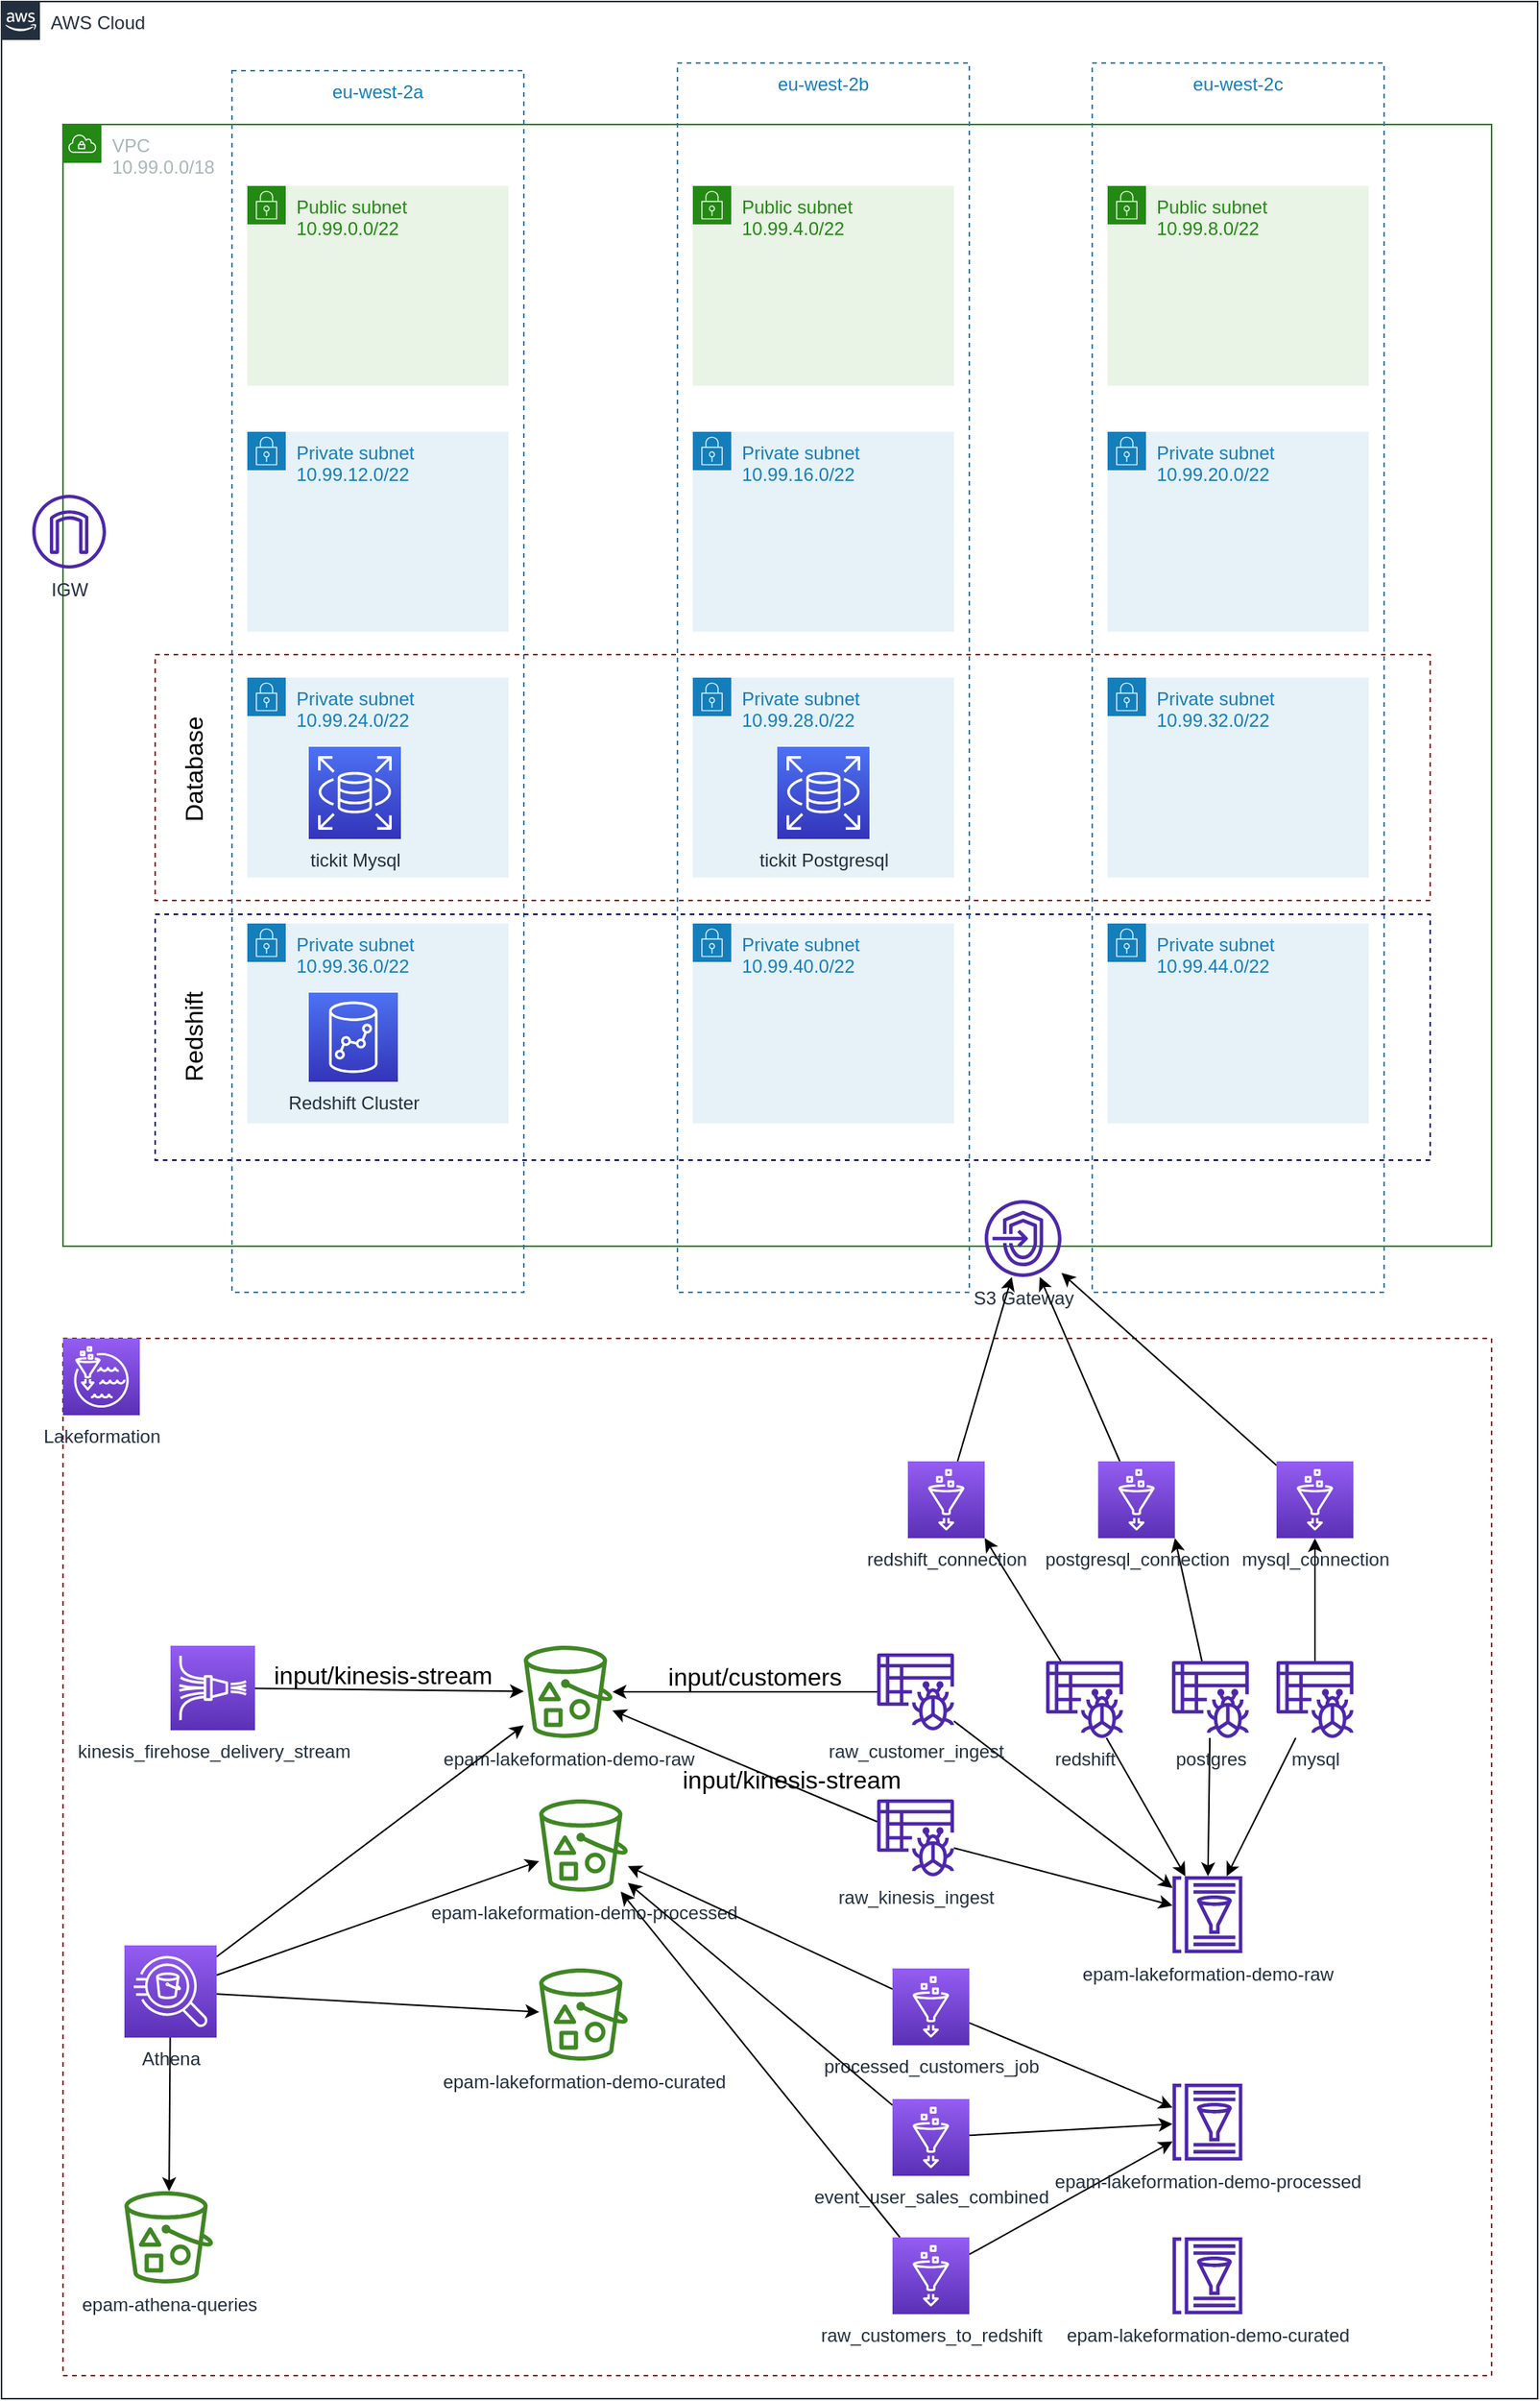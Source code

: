 <mxfile>
    <diagram id="aPz9IpX40n4RlCu3A1Og" name="Page-1">
        <mxGraphModel dx="1425" dy="868" grid="1" gridSize="10" guides="1" tooltips="1" connect="1" arrows="1" fold="1" page="1" pageScale="1" pageWidth="827" pageHeight="1169" background="#ffffff" math="0" shadow="0">
            <root>
                <mxCell id="0"/>
                <mxCell id="1" parent="0"/>
                <mxCell id="2" value="AWS Cloud" style="points=[[0,0],[0.25,0],[0.5,0],[0.75,0],[1,0],[1,0.25],[1,0.5],[1,0.75],[1,1],[0.75,1],[0.5,1],[0.25,1],[0,1],[0,0.75],[0,0.5],[0,0.25]];outlineConnect=0;gradientColor=none;html=1;whiteSpace=wrap;fontSize=12;fontStyle=0;container=1;pointerEvents=0;collapsible=0;recursiveResize=0;shape=mxgraph.aws4.group;grIcon=mxgraph.aws4.group_aws_cloud_alt;strokeColor=#232F3E;fillColor=none;verticalAlign=top;align=left;spacingLeft=30;fontColor=#232F3E;dashed=0;" vertex="1" parent="1">
                    <mxGeometry x="80" y="40" width="1000" height="1560" as="geometry"/>
                </mxCell>
                <mxCell id="83" value="" style="fillColor=none;strokeColor=#990000;dashed=1;verticalAlign=top;fontStyle=0;fontColor=#147EBA;strokeWidth=1;" vertex="1" parent="2">
                    <mxGeometry x="40" y="870" width="930" height="675" as="geometry"/>
                </mxCell>
                <mxCell id="4" value="VPC&lt;br&gt;10.99.0.0/18" style="points=[[0,0],[0.25,0],[0.5,0],[0.75,0],[1,0],[1,0.25],[1,0.5],[1,0.75],[1,1],[0.75,1],[0.5,1],[0.25,1],[0,1],[0,0.75],[0,0.5],[0,0.25]];outlineConnect=0;gradientColor=none;html=1;whiteSpace=wrap;fontSize=12;fontStyle=0;container=1;pointerEvents=0;collapsible=0;recursiveResize=0;shape=mxgraph.aws4.group;grIcon=mxgraph.aws4.group_vpc;strokeColor=#248814;fillColor=none;verticalAlign=top;align=left;spacingLeft=30;fontColor=#AAB7B8;dashed=0;" vertex="1" parent="2">
                    <mxGeometry x="40" y="80" width="930" height="730" as="geometry"/>
                </mxCell>
                <mxCell id="3" value="eu-west-2a" style="fillColor=none;strokeColor=#147EBA;dashed=1;verticalAlign=top;fontStyle=0;fontColor=#147EBA;" vertex="1" parent="4">
                    <mxGeometry x="110" y="-35" width="190" height="795" as="geometry"/>
                </mxCell>
                <mxCell id="6" value="eu-west-2c" style="fillColor=none;strokeColor=#147EBA;dashed=1;verticalAlign=top;fontStyle=0;fontColor=#147EBA;" vertex="1" parent="4">
                    <mxGeometry x="670" y="-40" width="190" height="800" as="geometry"/>
                </mxCell>
                <mxCell id="7" value="Public subnet&lt;br&gt;10.99.0.0/22" style="points=[[0,0],[0.25,0],[0.5,0],[0.75,0],[1,0],[1,0.25],[1,0.5],[1,0.75],[1,1],[0.75,1],[0.5,1],[0.25,1],[0,1],[0,0.75],[0,0.5],[0,0.25]];outlineConnect=0;gradientColor=none;html=1;whiteSpace=wrap;fontSize=12;fontStyle=0;container=1;pointerEvents=0;collapsible=0;recursiveResize=0;shape=mxgraph.aws4.group;grIcon=mxgraph.aws4.group_security_group;grStroke=0;strokeColor=#248814;fillColor=#E9F3E6;verticalAlign=top;align=left;spacingLeft=30;fontColor=#248814;dashed=0;" vertex="1" parent="4">
                    <mxGeometry x="120" y="40" width="170" height="130" as="geometry"/>
                </mxCell>
                <mxCell id="9" value="Public subnet&lt;br&gt;10.99.8.0/22" style="points=[[0,0],[0.25,0],[0.5,0],[0.75,0],[1,0],[1,0.25],[1,0.5],[1,0.75],[1,1],[0.75,1],[0.5,1],[0.25,1],[0,1],[0,0.75],[0,0.5],[0,0.25]];outlineConnect=0;gradientColor=none;html=1;whiteSpace=wrap;fontSize=12;fontStyle=0;container=1;pointerEvents=0;collapsible=0;recursiveResize=0;shape=mxgraph.aws4.group;grIcon=mxgraph.aws4.group_security_group;grStroke=0;strokeColor=#248814;fillColor=#E9F3E6;verticalAlign=top;align=left;spacingLeft=30;fontColor=#248814;dashed=0;" vertex="1" parent="4">
                    <mxGeometry x="680" y="40" width="170" height="130" as="geometry"/>
                </mxCell>
                <mxCell id="10" value="Private subnet&lt;br&gt;10.99.12.0/22" style="points=[[0,0],[0.25,0],[0.5,0],[0.75,0],[1,0],[1,0.25],[1,0.5],[1,0.75],[1,1],[0.75,1],[0.5,1],[0.25,1],[0,1],[0,0.75],[0,0.5],[0,0.25]];outlineConnect=0;gradientColor=none;html=1;whiteSpace=wrap;fontSize=12;fontStyle=0;container=1;pointerEvents=0;collapsible=0;recursiveResize=0;shape=mxgraph.aws4.group;grIcon=mxgraph.aws4.group_security_group;grStroke=0;strokeColor=#147EBA;fillColor=#E6F2F8;verticalAlign=top;align=left;spacingLeft=30;fontColor=#147EBA;dashed=0;" vertex="1" parent="4">
                    <mxGeometry x="120" y="200" width="170" height="130" as="geometry"/>
                </mxCell>
                <mxCell id="13" value="Private subnet&lt;br&gt;10.99.24.0/22" style="points=[[0,0],[0.25,0],[0.5,0],[0.75,0],[1,0],[1,0.25],[1,0.5],[1,0.75],[1,1],[0.75,1],[0.5,1],[0.25,1],[0,1],[0,0.75],[0,0.5],[0,0.25]];outlineConnect=0;gradientColor=none;html=1;whiteSpace=wrap;fontSize=12;fontStyle=0;container=1;pointerEvents=0;collapsible=0;recursiveResize=0;shape=mxgraph.aws4.group;grIcon=mxgraph.aws4.group_security_group;grStroke=0;strokeColor=#147EBA;fillColor=#E6F2F8;verticalAlign=top;align=left;spacingLeft=30;fontColor=#147EBA;dashed=0;" vertex="1" parent="4">
                    <mxGeometry x="120" y="360" width="170" height="130" as="geometry"/>
                </mxCell>
                <mxCell id="14" value="Private subnet&lt;br&gt;10.99.36.0/22" style="points=[[0,0],[0.25,0],[0.5,0],[0.75,0],[1,0],[1,0.25],[1,0.5],[1,0.75],[1,1],[0.75,1],[0.5,1],[0.25,1],[0,1],[0,0.75],[0,0.5],[0,0.25]];outlineConnect=0;gradientColor=none;html=1;whiteSpace=wrap;fontSize=12;fontStyle=0;container=1;pointerEvents=0;collapsible=0;recursiveResize=0;shape=mxgraph.aws4.group;grIcon=mxgraph.aws4.group_security_group;grStroke=0;strokeColor=#147EBA;fillColor=#E6F2F8;verticalAlign=top;align=left;spacingLeft=30;fontColor=#147EBA;dashed=0;" vertex="1" parent="4">
                    <mxGeometry x="120" y="520" width="170" height="130" as="geometry"/>
                </mxCell>
                <mxCell id="18" value="Private subnet&lt;br&gt;10.99.20.0/22" style="points=[[0,0],[0.25,0],[0.5,0],[0.75,0],[1,0],[1,0.25],[1,0.5],[1,0.75],[1,1],[0.75,1],[0.5,1],[0.25,1],[0,1],[0,0.75],[0,0.5],[0,0.25]];outlineConnect=0;gradientColor=none;html=1;whiteSpace=wrap;fontSize=12;fontStyle=0;container=1;pointerEvents=0;collapsible=0;recursiveResize=0;shape=mxgraph.aws4.group;grIcon=mxgraph.aws4.group_security_group;grStroke=0;strokeColor=#147EBA;fillColor=#E6F2F8;verticalAlign=top;align=left;spacingLeft=30;fontColor=#147EBA;dashed=0;" vertex="1" parent="4">
                    <mxGeometry x="680" y="200" width="170" height="130" as="geometry"/>
                </mxCell>
                <mxCell id="19" value="Private subnet&lt;br&gt;10.99.32.0/22" style="points=[[0,0],[0.25,0],[0.5,0],[0.75,0],[1,0],[1,0.25],[1,0.5],[1,0.75],[1,1],[0.75,1],[0.5,1],[0.25,1],[0,1],[0,0.75],[0,0.5],[0,0.25]];outlineConnect=0;gradientColor=none;html=1;whiteSpace=wrap;fontSize=12;fontStyle=0;container=1;pointerEvents=0;collapsible=0;recursiveResize=0;shape=mxgraph.aws4.group;grIcon=mxgraph.aws4.group_security_group;grStroke=0;strokeColor=#147EBA;fillColor=#E6F2F8;verticalAlign=top;align=left;spacingLeft=30;fontColor=#147EBA;dashed=0;" vertex="1" parent="4">
                    <mxGeometry x="680" y="360" width="170" height="130" as="geometry"/>
                </mxCell>
                <mxCell id="20" value="Private subnet&lt;br&gt;10.99.44.0/22" style="points=[[0,0],[0.25,0],[0.5,0],[0.75,0],[1,0],[1,0.25],[1,0.5],[1,0.75],[1,1],[0.75,1],[0.5,1],[0.25,1],[0,1],[0,0.75],[0,0.5],[0,0.25]];outlineConnect=0;gradientColor=none;html=1;whiteSpace=wrap;fontSize=12;fontStyle=0;container=1;pointerEvents=0;collapsible=0;recursiveResize=0;shape=mxgraph.aws4.group;grIcon=mxgraph.aws4.group_security_group;grStroke=0;strokeColor=#147EBA;fillColor=#E6F2F8;verticalAlign=top;align=left;spacingLeft=30;fontColor=#147EBA;dashed=0;" vertex="1" parent="4">
                    <mxGeometry x="680" y="520" width="170" height="130" as="geometry"/>
                </mxCell>
                <mxCell id="21" value="IGW" style="sketch=0;outlineConnect=0;fontColor=#232F3E;gradientColor=none;fillColor=#4D27AA;strokeColor=none;dashed=0;verticalLabelPosition=bottom;verticalAlign=top;align=center;html=1;fontSize=12;fontStyle=0;aspect=fixed;pointerEvents=1;shape=mxgraph.aws4.internet_gateway;" vertex="1" parent="4">
                    <mxGeometry x="-20" y="241" width="48" height="48" as="geometry"/>
                </mxCell>
                <mxCell id="22" value="" style="fillColor=none;strokeColor=#990000;dashed=1;verticalAlign=top;fontStyle=0;fontColor=#147EBA;strokeWidth=1;" vertex="1" parent="4">
                    <mxGeometry x="60" y="345" width="830" height="160" as="geometry"/>
                </mxCell>
                <mxCell id="23" value="" style="fillColor=none;strokeColor=#000066;dashed=1;verticalAlign=top;fontStyle=0;fontColor=#147EBA;strokeWidth=1;" vertex="1" parent="4">
                    <mxGeometry x="60" y="514" width="830" height="160" as="geometry"/>
                </mxCell>
                <mxCell id="24" value="Database" style="text;html=1;align=center;verticalAlign=middle;resizable=0;points=[];autosize=1;strokeColor=none;fillColor=none;fontColor=#000000;fontStyle=0;rotation=-90;fontSize=16;" vertex="1" parent="4">
                    <mxGeometry x="45" y="410" width="80" height="20" as="geometry"/>
                </mxCell>
                <mxCell id="25" value="Redshift" style="text;html=1;align=center;verticalAlign=middle;resizable=0;points=[];autosize=1;strokeColor=none;fillColor=none;fontColor=#000000;fontStyle=0;rotation=-90;fontSize=16;" vertex="1" parent="4">
                    <mxGeometry x="50" y="584" width="70" height="20" as="geometry"/>
                </mxCell>
                <mxCell id="30" value="tickit Mysql" style="sketch=0;points=[[0,0,0],[0.25,0,0],[0.5,0,0],[0.75,0,0],[1,0,0],[0,1,0],[0.25,1,0],[0.5,1,0],[0.75,1,0],[1,1,0],[0,0.25,0],[0,0.5,0],[0,0.75,0],[1,0.25,0],[1,0.5,0],[1,0.75,0]];outlineConnect=0;fontColor=#232F3E;gradientColor=#4D72F3;gradientDirection=north;fillColor=#3334B9;strokeColor=#ffffff;dashed=0;verticalLabelPosition=bottom;verticalAlign=top;align=center;html=1;fontSize=12;fontStyle=0;aspect=fixed;shape=mxgraph.aws4.resourceIcon;resIcon=mxgraph.aws4.rds;" vertex="1" parent="4">
                    <mxGeometry x="160" y="405" width="60" height="60" as="geometry"/>
                </mxCell>
                <mxCell id="32" value="Redshift Cluster" style="sketch=0;points=[[0,0,0],[0.25,0,0],[0.5,0,0],[0.75,0,0],[1,0,0],[0,1,0],[0.25,1,0],[0.5,1,0],[0.75,1,0],[1,1,0],[0,0.25,0],[0,0.5,0],[0,0.75,0],[1,0.25,0],[1,0.5,0],[1,0.75,0]];outlineConnect=0;fontColor=#232F3E;gradientColor=#4D72F3;gradientDirection=north;fillColor=#3334B9;strokeColor=#ffffff;dashed=0;verticalLabelPosition=bottom;verticalAlign=top;align=center;html=1;fontSize=12;fontStyle=0;aspect=fixed;shape=mxgraph.aws4.resourceIcon;resIcon=mxgraph.aws4.redshift;" vertex="1" parent="4">
                    <mxGeometry x="160" y="565" width="58" height="58" as="geometry"/>
                </mxCell>
                <mxCell id="5" value="eu-west-2b" style="fillColor=none;strokeColor=#147EBA;dashed=1;verticalAlign=top;fontStyle=0;fontColor=#147EBA;" vertex="1" parent="2">
                    <mxGeometry x="440" y="40" width="190" height="800" as="geometry"/>
                </mxCell>
                <mxCell id="8" value="Public subnet&lt;br&gt;10.99.4.0/22" style="points=[[0,0],[0.25,0],[0.5,0],[0.75,0],[1,0],[1,0.25],[1,0.5],[1,0.75],[1,1],[0.75,1],[0.5,1],[0.25,1],[0,1],[0,0.75],[0,0.5],[0,0.25]];outlineConnect=0;gradientColor=none;html=1;whiteSpace=wrap;fontSize=12;fontStyle=0;container=1;pointerEvents=0;collapsible=0;recursiveResize=0;shape=mxgraph.aws4.group;grIcon=mxgraph.aws4.group_security_group;grStroke=0;strokeColor=#248814;fillColor=#E9F3E6;verticalAlign=top;align=left;spacingLeft=30;fontColor=#248814;dashed=0;" vertex="1" parent="2">
                    <mxGeometry x="450" y="120" width="170" height="130" as="geometry"/>
                </mxCell>
                <mxCell id="15" value="Private subnet&lt;br&gt;10.99.16.0/22" style="points=[[0,0],[0.25,0],[0.5,0],[0.75,0],[1,0],[1,0.25],[1,0.5],[1,0.75],[1,1],[0.75,1],[0.5,1],[0.25,1],[0,1],[0,0.75],[0,0.5],[0,0.25]];outlineConnect=0;gradientColor=none;html=1;whiteSpace=wrap;fontSize=12;fontStyle=0;container=1;pointerEvents=0;collapsible=0;recursiveResize=0;shape=mxgraph.aws4.group;grIcon=mxgraph.aws4.group_security_group;grStroke=0;strokeColor=#147EBA;fillColor=#E6F2F8;verticalAlign=top;align=left;spacingLeft=30;fontColor=#147EBA;dashed=0;" vertex="1" parent="2">
                    <mxGeometry x="450" y="280" width="170" height="130" as="geometry"/>
                </mxCell>
                <mxCell id="16" value="Private subnet&lt;br&gt;10.99.28.0/22" style="points=[[0,0],[0.25,0],[0.5,0],[0.75,0],[1,0],[1,0.25],[1,0.5],[1,0.75],[1,1],[0.75,1],[0.5,1],[0.25,1],[0,1],[0,0.75],[0,0.5],[0,0.25]];outlineConnect=0;gradientColor=none;html=1;whiteSpace=wrap;fontSize=12;fontStyle=0;container=1;pointerEvents=0;collapsible=0;recursiveResize=0;shape=mxgraph.aws4.group;grIcon=mxgraph.aws4.group_security_group;grStroke=0;strokeColor=#147EBA;fillColor=#E6F2F8;verticalAlign=top;align=left;spacingLeft=30;fontColor=#147EBA;dashed=0;" vertex="1" parent="2">
                    <mxGeometry x="450" y="440" width="170" height="130" as="geometry"/>
                </mxCell>
                <mxCell id="31" value="tickit Postgresql" style="sketch=0;points=[[0,0,0],[0.25,0,0],[0.5,0,0],[0.75,0,0],[1,0,0],[0,1,0],[0.25,1,0],[0.5,1,0],[0.75,1,0],[1,1,0],[0,0.25,0],[0,0.5,0],[0,0.75,0],[1,0.25,0],[1,0.5,0],[1,0.75,0]];outlineConnect=0;fontColor=#232F3E;gradientColor=#4D72F3;gradientDirection=north;fillColor=#3334B9;strokeColor=#ffffff;dashed=0;verticalLabelPosition=bottom;verticalAlign=top;align=center;html=1;fontSize=12;fontStyle=0;aspect=fixed;shape=mxgraph.aws4.resourceIcon;resIcon=mxgraph.aws4.rds;" vertex="1" parent="16">
                    <mxGeometry x="55" y="45" width="60" height="60" as="geometry"/>
                </mxCell>
                <mxCell id="17" value="Private subnet&lt;br&gt;10.99.40.0/22" style="points=[[0,0],[0.25,0],[0.5,0],[0.75,0],[1,0],[1,0.25],[1,0.5],[1,0.75],[1,1],[0.75,1],[0.5,1],[0.25,1],[0,1],[0,0.75],[0,0.5],[0,0.25]];outlineConnect=0;gradientColor=none;html=1;whiteSpace=wrap;fontSize=12;fontStyle=0;container=1;pointerEvents=0;collapsible=0;recursiveResize=0;shape=mxgraph.aws4.group;grIcon=mxgraph.aws4.group_security_group;grStroke=0;strokeColor=#147EBA;fillColor=#E6F2F8;verticalAlign=top;align=left;spacingLeft=30;fontColor=#147EBA;dashed=0;" vertex="1" parent="2">
                    <mxGeometry x="450" y="600" width="170" height="130" as="geometry"/>
                </mxCell>
                <mxCell id="26" value="epam-lakeformation-demo-raw" style="sketch=0;outlineConnect=0;fontColor=#232F3E;gradientColor=none;fillColor=#3F8624;strokeColor=none;dashed=0;verticalLabelPosition=bottom;verticalAlign=top;align=center;html=1;fontSize=12;fontStyle=0;aspect=fixed;pointerEvents=1;shape=mxgraph.aws4.bucket_with_objects;" vertex="1" parent="2">
                    <mxGeometry x="340" y="1070" width="57.69" height="60" as="geometry"/>
                </mxCell>
                <mxCell id="27" value="epam-lakeformation-demo-processed" style="sketch=0;outlineConnect=0;fontColor=#232F3E;gradientColor=none;fillColor=#3F8624;strokeColor=none;dashed=0;verticalLabelPosition=bottom;verticalAlign=top;align=center;html=1;fontSize=12;fontStyle=0;aspect=fixed;pointerEvents=1;shape=mxgraph.aws4.bucket_with_objects;" vertex="1" parent="2">
                    <mxGeometry x="350" y="1170" width="57.69" height="60" as="geometry"/>
                </mxCell>
                <mxCell id="28" value="epam-lakeformation-demo-curated" style="sketch=0;outlineConnect=0;fontColor=#232F3E;gradientColor=none;fillColor=#3F8624;strokeColor=none;dashed=0;verticalLabelPosition=bottom;verticalAlign=top;align=center;html=1;fontSize=12;fontStyle=0;aspect=fixed;pointerEvents=1;shape=mxgraph.aws4.bucket_with_objects;" vertex="1" parent="2">
                    <mxGeometry x="350" y="1280" width="57.69" height="60" as="geometry"/>
                </mxCell>
                <mxCell id="29" value="epam-athena-queries" style="sketch=0;outlineConnect=0;fontColor=#232F3E;gradientColor=none;fillColor=#3F8624;strokeColor=none;dashed=0;verticalLabelPosition=bottom;verticalAlign=top;align=center;html=1;fontSize=12;fontStyle=0;aspect=fixed;pointerEvents=1;shape=mxgraph.aws4.bucket_with_objects;" vertex="1" parent="2">
                    <mxGeometry x="80" y="1425" width="57.69" height="60" as="geometry"/>
                </mxCell>
                <mxCell id="34" style="edgeStyle=none;html=1;fontSize=16;fontColor=#000000;strokeColor=#000000;" edge="1" parent="2" source="33" target="26">
                    <mxGeometry relative="1" as="geometry"/>
                </mxCell>
                <mxCell id="35" value="input/kinesis-stream" style="edgeLabel;html=1;align=center;verticalAlign=middle;resizable=0;points=[];fontSize=16;fontColor=#000000;labelBackgroundColor=none;" vertex="1" connectable="0" parent="34">
                    <mxGeometry x="-0.022" y="1" relative="1" as="geometry">
                        <mxPoint x="-3" y="-9" as="offset"/>
                    </mxGeometry>
                </mxCell>
                <mxCell id="33" value="kinesis_firehose_delivery_stream" style="sketch=0;points=[[0,0,0],[0.25,0,0],[0.5,0,0],[0.75,0,0],[1,0,0],[0,1,0],[0.25,1,0],[0.5,1,0],[0.75,1,0],[1,1,0],[0,0.25,0],[0,0.5,0],[0,0.75,0],[1,0.25,0],[1,0.5,0],[1,0.75,0]];outlineConnect=0;fontColor=#232F3E;gradientColor=#945DF2;gradientDirection=north;fillColor=#5A30B5;strokeColor=#ffffff;dashed=0;verticalLabelPosition=bottom;verticalAlign=top;align=center;html=1;fontSize=12;fontStyle=0;aspect=fixed;shape=mxgraph.aws4.resourceIcon;resIcon=mxgraph.aws4.kinesis_data_firehose;" vertex="1" parent="2">
                    <mxGeometry x="110" y="1070" width="55" height="55" as="geometry"/>
                </mxCell>
                <mxCell id="39" style="edgeStyle=none;html=1;fontSize=16;fontColor=#000000;strokeColor=#000000;" edge="1" parent="2" source="36" target="26">
                    <mxGeometry relative="1" as="geometry"/>
                </mxCell>
                <mxCell id="45" value="input/customers" style="edgeLabel;html=1;align=center;verticalAlign=middle;resizable=0;points=[];fontSize=16;fontColor=#000000;labelBackgroundColor=none;" vertex="1" connectable="0" parent="39">
                    <mxGeometry x="-0.406" y="-1" relative="1" as="geometry">
                        <mxPoint x="-29" y="-9" as="offset"/>
                    </mxGeometry>
                </mxCell>
                <mxCell id="42" style="edgeStyle=none;html=1;fontSize=16;fontColor=#000000;strokeColor=#000000;" edge="1" parent="2" source="36" target="38">
                    <mxGeometry relative="1" as="geometry"/>
                </mxCell>
                <mxCell id="36" value="raw_customer_ingest" style="sketch=0;outlineConnect=0;fontColor=#232F3E;gradientColor=none;fillColor=#4D27AA;strokeColor=none;dashed=0;verticalLabelPosition=bottom;verticalAlign=top;align=center;html=1;fontSize=12;fontStyle=0;aspect=fixed;pointerEvents=1;shape=mxgraph.aws4.glue_crawlers;labelBackgroundColor=none;" vertex="1" parent="2">
                    <mxGeometry x="570" y="1075" width="50" height="50" as="geometry"/>
                </mxCell>
                <mxCell id="38" value="epam-lakeformation-demo-raw" style="sketch=0;outlineConnect=0;fontColor=#232F3E;gradientColor=none;fillColor=#4D27AA;strokeColor=none;dashed=0;verticalLabelPosition=bottom;verticalAlign=top;align=center;html=1;fontSize=12;fontStyle=0;aspect=fixed;pointerEvents=1;shape=mxgraph.aws4.glue_data_catalog;labelBackgroundColor=none;" vertex="1" parent="2">
                    <mxGeometry x="761.92" y="1220" width="46.16" height="50" as="geometry"/>
                </mxCell>
                <mxCell id="44" style="edgeStyle=none;html=1;fontSize=16;fontColor=#000000;strokeColor=#000000;" edge="1" parent="2" source="40" target="26">
                    <mxGeometry relative="1" as="geometry"/>
                </mxCell>
                <mxCell id="46" value="input/kinesis-stream" style="edgeLabel;html=1;align=center;verticalAlign=middle;resizable=0;points=[];fontSize=16;fontColor=#000000;labelBackgroundColor=none;" vertex="1" connectable="0" parent="44">
                    <mxGeometry x="-0.333" y="-3" relative="1" as="geometry">
                        <mxPoint y="-1" as="offset"/>
                    </mxGeometry>
                </mxCell>
                <mxCell id="47" style="edgeStyle=none;html=1;fontSize=16;fontColor=#000000;strokeColor=#000000;" edge="1" parent="2" source="40" target="38">
                    <mxGeometry relative="1" as="geometry"/>
                </mxCell>
                <mxCell id="40" value="raw_kinesis_ingest" style="sketch=0;outlineConnect=0;fontColor=#232F3E;gradientColor=none;fillColor=#4D27AA;strokeColor=none;dashed=0;verticalLabelPosition=bottom;verticalAlign=top;align=center;html=1;fontSize=12;fontStyle=0;aspect=fixed;pointerEvents=1;shape=mxgraph.aws4.glue_crawlers;labelBackgroundColor=none;" vertex="1" parent="2">
                    <mxGeometry x="570" y="1170" width="50" height="50" as="geometry"/>
                </mxCell>
                <mxCell id="48" style="edgeStyle=none;html=1;fontSize=16;fontColor=#000000;strokeColor=#000000;" edge="1" parent="2" source="41" target="38">
                    <mxGeometry relative="1" as="geometry"/>
                </mxCell>
                <mxCell id="57" style="edgeStyle=none;html=1;entryX=1;entryY=1;entryDx=0;entryDy=0;entryPerimeter=0;fontSize=16;fontColor=#000000;strokeColor=#000000;" edge="1" parent="2" source="41" target="55">
                    <mxGeometry relative="1" as="geometry"/>
                </mxCell>
                <mxCell id="41" value="redshift" style="sketch=0;outlineConnect=0;fontColor=#232F3E;gradientColor=none;fillColor=#4D27AA;strokeColor=none;dashed=0;verticalLabelPosition=bottom;verticalAlign=top;align=center;html=1;fontSize=12;fontStyle=0;aspect=fixed;pointerEvents=1;shape=mxgraph.aws4.glue_crawlers;labelBackgroundColor=none;" vertex="1" parent="2">
                    <mxGeometry x="680" y="1080" width="50" height="50" as="geometry"/>
                </mxCell>
                <mxCell id="43" value="S3 Gateway" style="sketch=0;outlineConnect=0;fontColor=#232F3E;gradientColor=none;fillColor=#4D27AA;strokeColor=none;dashed=0;verticalLabelPosition=bottom;verticalAlign=top;align=center;html=1;fontSize=12;fontStyle=0;aspect=fixed;pointerEvents=1;shape=mxgraph.aws4.endpoints;labelBackgroundColor=none;" vertex="1" parent="2">
                    <mxGeometry x="640" y="780" width="50" height="50" as="geometry"/>
                </mxCell>
                <mxCell id="52" style="edgeStyle=none;html=1;fontSize=16;fontColor=#000000;strokeColor=#000000;" edge="1" parent="2" source="49" target="38">
                    <mxGeometry relative="1" as="geometry"/>
                </mxCell>
                <mxCell id="61" style="edgeStyle=none;html=1;fontSize=16;fontColor=#000000;strokeColor=#000000;" edge="1" parent="2" source="49" target="53">
                    <mxGeometry relative="1" as="geometry"/>
                </mxCell>
                <mxCell id="49" value="mysql" style="sketch=0;outlineConnect=0;fontColor=#232F3E;gradientColor=none;fillColor=#4D27AA;strokeColor=none;dashed=0;verticalLabelPosition=bottom;verticalAlign=top;align=center;html=1;fontSize=12;fontStyle=0;aspect=fixed;pointerEvents=1;shape=mxgraph.aws4.glue_crawlers;labelBackgroundColor=none;" vertex="1" parent="2">
                    <mxGeometry x="830" y="1080" width="50" height="50" as="geometry"/>
                </mxCell>
                <mxCell id="51" style="edgeStyle=none;html=1;fontSize=16;fontColor=#000000;strokeColor=#000000;" edge="1" parent="2" source="50" target="38">
                    <mxGeometry relative="1" as="geometry"/>
                </mxCell>
                <mxCell id="59" style="edgeStyle=none;html=1;entryX=1;entryY=1;entryDx=0;entryDy=0;entryPerimeter=0;fontSize=16;fontColor=#000000;strokeColor=#000000;" edge="1" parent="2" source="50" target="54">
                    <mxGeometry relative="1" as="geometry"/>
                </mxCell>
                <mxCell id="50" value="postgres" style="sketch=0;outlineConnect=0;fontColor=#232F3E;gradientColor=none;fillColor=#4D27AA;strokeColor=none;dashed=0;verticalLabelPosition=bottom;verticalAlign=top;align=center;html=1;fontSize=12;fontStyle=0;aspect=fixed;pointerEvents=1;shape=mxgraph.aws4.glue_crawlers;labelBackgroundColor=none;" vertex="1" parent="2">
                    <mxGeometry x="761.92" y="1080" width="50" height="50" as="geometry"/>
                </mxCell>
                <mxCell id="64" style="edgeStyle=none;html=1;fontSize=16;fontColor=#000000;strokeColor=#000000;" edge="1" parent="2" source="53" target="43">
                    <mxGeometry relative="1" as="geometry"/>
                </mxCell>
                <mxCell id="53" value="mysql_connection" style="sketch=0;points=[[0,0,0],[0.25,0,0],[0.5,0,0],[0.75,0,0],[1,0,0],[0,1,0],[0.25,1,0],[0.5,1,0],[0.75,1,0],[1,1,0],[0,0.25,0],[0,0.5,0],[0,0.75,0],[1,0.25,0],[1,0.5,0],[1,0.75,0]];outlineConnect=0;fontColor=#232F3E;gradientColor=#945DF2;gradientDirection=north;fillColor=#5A30B5;strokeColor=#ffffff;dashed=0;verticalLabelPosition=bottom;verticalAlign=top;align=center;html=1;fontSize=12;fontStyle=0;aspect=fixed;shape=mxgraph.aws4.resourceIcon;resIcon=mxgraph.aws4.glue;labelBackgroundColor=none;" vertex="1" parent="2">
                    <mxGeometry x="830" y="950" width="50" height="50" as="geometry"/>
                </mxCell>
                <mxCell id="63" style="edgeStyle=none;html=1;fontSize=16;fontColor=#000000;strokeColor=#000000;" edge="1" parent="2" source="54" target="43">
                    <mxGeometry relative="1" as="geometry"/>
                </mxCell>
                <mxCell id="54" value="postgresql_connection" style="sketch=0;points=[[0,0,0],[0.25,0,0],[0.5,0,0],[0.75,0,0],[1,0,0],[0,1,0],[0.25,1,0],[0.5,1,0],[0.75,1,0],[1,1,0],[0,0.25,0],[0,0.5,0],[0,0.75,0],[1,0.25,0],[1,0.5,0],[1,0.75,0]];outlineConnect=0;fontColor=#232F3E;gradientColor=#945DF2;gradientDirection=north;fillColor=#5A30B5;strokeColor=#ffffff;dashed=0;verticalLabelPosition=bottom;verticalAlign=top;align=center;html=1;fontSize=12;fontStyle=0;aspect=fixed;shape=mxgraph.aws4.resourceIcon;resIcon=mxgraph.aws4.glue;labelBackgroundColor=none;" vertex="1" parent="2">
                    <mxGeometry x="713.84" y="950" width="50" height="50" as="geometry"/>
                </mxCell>
                <mxCell id="58" style="edgeStyle=none;html=1;fontSize=16;fontColor=#000000;strokeColor=#000000;" edge="1" parent="2" source="55" target="43">
                    <mxGeometry relative="1" as="geometry"/>
                </mxCell>
                <mxCell id="55" value="redshift_connection" style="sketch=0;points=[[0,0,0],[0.25,0,0],[0.5,0,0],[0.75,0,0],[1,0,0],[0,1,0],[0.25,1,0],[0.5,1,0],[0.75,1,0],[1,1,0],[0,0.25,0],[0,0.5,0],[0,0.75,0],[1,0.25,0],[1,0.5,0],[1,0.75,0]];outlineConnect=0;fontColor=#232F3E;gradientColor=#945DF2;gradientDirection=north;fillColor=#5A30B5;strokeColor=#ffffff;dashed=0;verticalLabelPosition=bottom;verticalAlign=top;align=center;html=1;fontSize=12;fontStyle=0;aspect=fixed;shape=mxgraph.aws4.resourceIcon;resIcon=mxgraph.aws4.glue;labelBackgroundColor=none;" vertex="1" parent="2">
                    <mxGeometry x="590" y="950" width="50" height="50" as="geometry"/>
                </mxCell>
                <mxCell id="70" style="edgeStyle=none;html=1;fontSize=16;fontColor=#000000;strokeColor=#000000;" edge="1" parent="2" source="66" target="69">
                    <mxGeometry relative="1" as="geometry"/>
                </mxCell>
                <mxCell id="74" style="edgeStyle=none;html=1;fontSize=16;fontColor=#000000;strokeColor=#000000;" edge="1" parent="2" source="66" target="27">
                    <mxGeometry relative="1" as="geometry"/>
                </mxCell>
                <mxCell id="66" value="processed_customers_job" style="sketch=0;points=[[0,0,0],[0.25,0,0],[0.5,0,0],[0.75,0,0],[1,0,0],[0,1,0],[0.25,1,0],[0.5,1,0],[0.75,1,0],[1,1,0],[0,0.25,0],[0,0.5,0],[0,0.75,0],[1,0.25,0],[1,0.5,0],[1,0.75,0]];outlineConnect=0;fontColor=#232F3E;gradientColor=#945DF2;gradientDirection=north;fillColor=#5A30B5;strokeColor=#ffffff;dashed=0;verticalLabelPosition=bottom;verticalAlign=top;align=center;html=1;fontSize=12;fontStyle=0;aspect=fixed;shape=mxgraph.aws4.resourceIcon;resIcon=mxgraph.aws4.glue;labelBackgroundColor=none;" vertex="1" parent="2">
                    <mxGeometry x="580" y="1280" width="50" height="50" as="geometry"/>
                </mxCell>
                <mxCell id="71" style="edgeStyle=none;html=1;fontSize=16;fontColor=#000000;strokeColor=#000000;" edge="1" parent="2" source="67" target="69">
                    <mxGeometry relative="1" as="geometry"/>
                </mxCell>
                <mxCell id="75" style="edgeStyle=none;html=1;fontSize=16;fontColor=#000000;strokeColor=#000000;" edge="1" parent="2" source="67" target="27">
                    <mxGeometry relative="1" as="geometry"/>
                </mxCell>
                <mxCell id="67" value="event_user_sales_combined" style="sketch=0;points=[[0,0,0],[0.25,0,0],[0.5,0,0],[0.75,0,0],[1,0,0],[0,1,0],[0.25,1,0],[0.5,1,0],[0.75,1,0],[1,1,0],[0,0.25,0],[0,0.5,0],[0,0.75,0],[1,0.25,0],[1,0.5,0],[1,0.75,0]];outlineConnect=0;fontColor=#232F3E;gradientColor=#945DF2;gradientDirection=north;fillColor=#5A30B5;strokeColor=#ffffff;dashed=0;verticalLabelPosition=bottom;verticalAlign=top;align=center;html=1;fontSize=12;fontStyle=0;aspect=fixed;shape=mxgraph.aws4.resourceIcon;resIcon=mxgraph.aws4.glue;labelBackgroundColor=none;" vertex="1" parent="2">
                    <mxGeometry x="580" y="1365" width="50" height="50" as="geometry"/>
                </mxCell>
                <mxCell id="72" style="edgeStyle=none;html=1;fontSize=16;fontColor=#000000;strokeColor=#000000;" edge="1" parent="2" source="68" target="69">
                    <mxGeometry relative="1" as="geometry"/>
                </mxCell>
                <mxCell id="76" style="edgeStyle=none;html=1;fontSize=16;fontColor=#000000;strokeColor=#000000;" edge="1" parent="2" source="68" target="27">
                    <mxGeometry relative="1" as="geometry"/>
                </mxCell>
                <mxCell id="68" value="raw_customers_to_redshift" style="sketch=0;points=[[0,0,0],[0.25,0,0],[0.5,0,0],[0.75,0,0],[1,0,0],[0,1,0],[0.25,1,0],[0.5,1,0],[0.75,1,0],[1,1,0],[0,0.25,0],[0,0.5,0],[0,0.75,0],[1,0.25,0],[1,0.5,0],[1,0.75,0]];outlineConnect=0;fontColor=#232F3E;gradientColor=#945DF2;gradientDirection=north;fillColor=#5A30B5;strokeColor=#ffffff;dashed=0;verticalLabelPosition=bottom;verticalAlign=top;align=center;html=1;fontSize=12;fontStyle=0;aspect=fixed;shape=mxgraph.aws4.resourceIcon;resIcon=mxgraph.aws4.glue;labelBackgroundColor=none;" vertex="1" parent="2">
                    <mxGeometry x="580" y="1455" width="50" height="50" as="geometry"/>
                </mxCell>
                <mxCell id="69" value="epam-lakeformation-demo-processed" style="sketch=0;outlineConnect=0;fontColor=#232F3E;gradientColor=none;fillColor=#4D27AA;strokeColor=none;dashed=0;verticalLabelPosition=bottom;verticalAlign=top;align=center;html=1;fontSize=12;fontStyle=0;aspect=fixed;pointerEvents=1;shape=mxgraph.aws4.glue_data_catalog;labelBackgroundColor=none;" vertex="1" parent="2">
                    <mxGeometry x="761.92" y="1355" width="46.16" height="50" as="geometry"/>
                </mxCell>
                <mxCell id="73" value="epam-lakeformation-demo-curated" style="sketch=0;outlineConnect=0;fontColor=#232F3E;gradientColor=none;fillColor=#4D27AA;strokeColor=none;dashed=0;verticalLabelPosition=bottom;verticalAlign=top;align=center;html=1;fontSize=12;fontStyle=0;aspect=fixed;pointerEvents=1;shape=mxgraph.aws4.glue_data_catalog;labelBackgroundColor=none;" vertex="1" parent="2">
                    <mxGeometry x="761.92" y="1455" width="46.16" height="50" as="geometry"/>
                </mxCell>
                <mxCell id="78" style="edgeStyle=none;html=1;fontSize=16;fontColor=#000000;strokeColor=#000000;" edge="1" parent="2" source="77" target="26">
                    <mxGeometry relative="1" as="geometry"/>
                </mxCell>
                <mxCell id="79" style="edgeStyle=none;html=1;fontSize=16;fontColor=#000000;strokeColor=#000000;" edge="1" parent="2" source="77" target="27">
                    <mxGeometry relative="1" as="geometry"/>
                </mxCell>
                <mxCell id="80" style="edgeStyle=none;html=1;fontSize=16;fontColor=#000000;strokeColor=#000000;" edge="1" parent="2" source="77" target="28">
                    <mxGeometry relative="1" as="geometry"/>
                </mxCell>
                <mxCell id="81" style="edgeStyle=none;html=1;fontSize=16;fontColor=#000000;strokeColor=#000000;" edge="1" parent="2" source="77" target="29">
                    <mxGeometry relative="1" as="geometry"/>
                </mxCell>
                <mxCell id="77" value="Athena" style="sketch=0;points=[[0,0,0],[0.25,0,0],[0.5,0,0],[0.75,0,0],[1,0,0],[0,1,0],[0.25,1,0],[0.5,1,0],[0.75,1,0],[1,1,0],[0,0.25,0],[0,0.5,0],[0,0.75,0],[1,0.25,0],[1,0.5,0],[1,0.75,0]];outlineConnect=0;fontColor=#232F3E;gradientColor=#945DF2;gradientDirection=north;fillColor=#5A30B5;strokeColor=#ffffff;dashed=0;verticalLabelPosition=bottom;verticalAlign=top;align=center;html=1;fontSize=12;fontStyle=0;aspect=fixed;shape=mxgraph.aws4.resourceIcon;resIcon=mxgraph.aws4.athena;labelBackgroundColor=none;" vertex="1" parent="2">
                    <mxGeometry x="80" y="1265" width="60" height="60" as="geometry"/>
                </mxCell>
                <mxCell id="82" value="Lakeformation" style="sketch=0;points=[[0,0,0],[0.25,0,0],[0.5,0,0],[0.75,0,0],[1,0,0],[0,1,0],[0.25,1,0],[0.5,1,0],[0.75,1,0],[1,1,0],[0,0.25,0],[0,0.5,0],[0,0.75,0],[1,0.25,0],[1,0.5,0],[1,0.75,0]];outlineConnect=0;fontColor=#232F3E;gradientColor=#945DF2;gradientDirection=north;fillColor=#5A30B5;strokeColor=#ffffff;dashed=0;verticalLabelPosition=bottom;verticalAlign=top;align=center;html=1;fontSize=12;fontStyle=0;aspect=fixed;shape=mxgraph.aws4.resourceIcon;resIcon=mxgraph.aws4.lake_formation;labelBackgroundColor=none;" vertex="1" parent="2">
                    <mxGeometry x="40" y="870" width="50" height="50" as="geometry"/>
                </mxCell>
            </root>
        </mxGraphModel>
    </diagram>
</mxfile>
